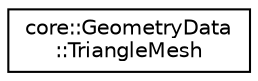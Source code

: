 digraph "Graphical Class Hierarchy"
{
 // LATEX_PDF_SIZE
  edge [fontname="Helvetica",fontsize="10",labelfontname="Helvetica",labelfontsize="10"];
  node [fontname="Helvetica",fontsize="10",shape=record];
  rankdir="LR";
  Node0 [label="core::GeometryData\l::TriangleMesh",height=0.2,width=0.4,color="black", fillcolor="white", style="filled",URL="$db/dee/structcore_1_1GeometryData_1_1TriangleMesh.html",tooltip=" "];
}
